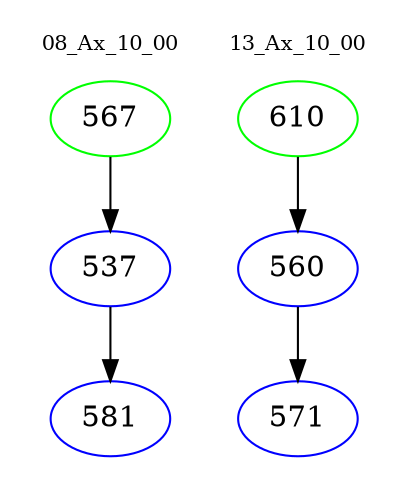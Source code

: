 digraph{
subgraph cluster_0 {
color = white
label = "08_Ax_10_00";
fontsize=10;
T0_567 [label="567", color="green"]
T0_567 -> T0_537 [color="black"]
T0_537 [label="537", color="blue"]
T0_537 -> T0_581 [color="black"]
T0_581 [label="581", color="blue"]
}
subgraph cluster_1 {
color = white
label = "13_Ax_10_00";
fontsize=10;
T1_610 [label="610", color="green"]
T1_610 -> T1_560 [color="black"]
T1_560 [label="560", color="blue"]
T1_560 -> T1_571 [color="black"]
T1_571 [label="571", color="blue"]
}
}
